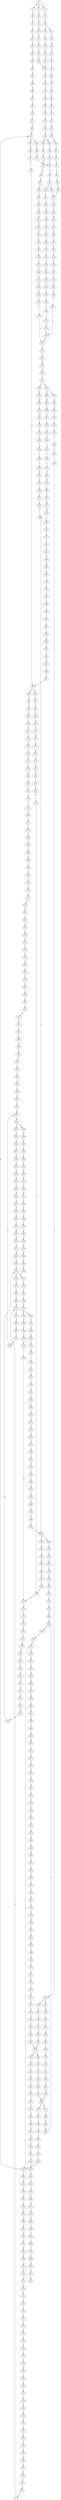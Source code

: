 strict digraph  {
	S0 -> S1 [ label = T ];
	S0 -> S2 [ label = G ];
	S0 -> S3 [ label = A ];
	S1 -> S4 [ label = C ];
	S2 -> S5 [ label = A ];
	S3 -> S6 [ label = A ];
	S4 -> S7 [ label = C ];
	S5 -> S8 [ label = C ];
	S6 -> S9 [ label = C ];
	S7 -> S10 [ label = T ];
	S8 -> S11 [ label = G ];
	S8 -> S12 [ label = C ];
	S9 -> S13 [ label = C ];
	S10 -> S14 [ label = G ];
	S11 -> S15 [ label = C ];
	S12 -> S16 [ label = C ];
	S13 -> S17 [ label = C ];
	S14 -> S18 [ label = G ];
	S15 -> S19 [ label = G ];
	S16 -> S20 [ label = G ];
	S17 -> S21 [ label = G ];
	S18 -> S22 [ label = C ];
	S19 -> S23 [ label = C ];
	S20 -> S24 [ label = T ];
	S21 -> S25 [ label = T ];
	S22 -> S26 [ label = C ];
	S23 -> S27 [ label = C ];
	S24 -> S28 [ label = C ];
	S25 -> S29 [ label = C ];
	S26 -> S30 [ label = T ];
	S27 -> S31 [ label = T ];
	S28 -> S32 [ label = T ];
	S29 -> S32 [ label = T ];
	S30 -> S33 [ label = G ];
	S31 -> S34 [ label = C ];
	S32 -> S35 [ label = C ];
	S33 -> S36 [ label = G ];
	S34 -> S37 [ label = G ];
	S35 -> S38 [ label = G ];
	S36 -> S39 [ label = G ];
	S37 -> S40 [ label = G ];
	S38 -> S41 [ label = G ];
	S39 -> S42 [ label = T ];
	S40 -> S43 [ label = G ];
	S41 -> S44 [ label = C ];
	S42 -> S45 [ label = C ];
	S43 -> S46 [ label = C ];
	S44 -> S47 [ label = A ];
	S45 -> S48 [ label = C ];
	S46 -> S49 [ label = T ];
	S47 -> S50 [ label = C ];
	S48 -> S51 [ label = C ];
	S49 -> S52 [ label = C ];
	S50 -> S53 [ label = C ];
	S51 -> S54 [ label = G ];
	S52 -> S55 [ label = A ];
	S53 -> S56 [ label = G ];
	S54 -> S57 [ label = A ];
	S55 -> S58 [ label = C ];
	S56 -> S59 [ label = A ];
	S57 -> S60 [ label = G ];
	S57 -> S61 [ label = A ];
	S58 -> S62 [ label = G ];
	S59 -> S63 [ label = G ];
	S59 -> S64 [ label = A ];
	S60 -> S65 [ label = T ];
	S61 -> S66 [ label = G ];
	S62 -> S67 [ label = T ];
	S63 -> S68 [ label = T ];
	S64 -> S69 [ label = T ];
	S65 -> S70 [ label = C ];
	S66 -> S71 [ label = T ];
	S67 -> S72 [ label = C ];
	S68 -> S73 [ label = C ];
	S69 -> S74 [ label = G ];
	S70 -> S75 [ label = C ];
	S71 -> S76 [ label = C ];
	S72 -> S77 [ label = C ];
	S73 -> S75 [ label = C ];
	S74 -> S78 [ label = T ];
	S75 -> S79 [ label = A ];
	S76 -> S80 [ label = G ];
	S77 -> S81 [ label = A ];
	S78 -> S82 [ label = A ];
	S79 -> S83 [ label = G ];
	S80 -> S84 [ label = C ];
	S80 -> S85 [ label = A ];
	S81 -> S86 [ label = G ];
	S82 -> S87 [ label = G ];
	S83 -> S88 [ label = T ];
	S83 -> S89 [ label = C ];
	S84 -> S90 [ label = G ];
	S85 -> S91 [ label = G ];
	S86 -> S92 [ label = C ];
	S87 -> S93 [ label = T ];
	S88 -> S94 [ label = A ];
	S89 -> S95 [ label = T ];
	S90 -> S96 [ label = G ];
	S91 -> S97 [ label = G ];
	S92 -> S95 [ label = T ];
	S93 -> S98 [ label = T ];
	S94 -> S99 [ label = G ];
	S95 -> S100 [ label = T ];
	S96 -> S101 [ label = C ];
	S97 -> S102 [ label = T ];
	S98 -> S103 [ label = T ];
	S99 -> S104 [ label = G ];
	S100 -> S105 [ label = C ];
	S101 -> S106 [ label = T ];
	S102 -> S107 [ label = A ];
	S103 -> S108 [ label = C ];
	S104 -> S109 [ label = G ];
	S105 -> S110 [ label = A ];
	S106 -> S111 [ label = A ];
	S107 -> S112 [ label = T ];
	S108 -> S113 [ label = A ];
	S109 -> S114 [ label = T ];
	S110 -> S115 [ label = C ];
	S111 -> S116 [ label = T ];
	S112 -> S117 [ label = A ];
	S113 -> S118 [ label = C ];
	S114 -> S119 [ label = C ];
	S115 -> S120 [ label = G ];
	S116 -> S121 [ label = A ];
	S117 -> S122 [ label = A ];
	S118 -> S123 [ label = T ];
	S119 -> S124 [ label = A ];
	S120 -> S125 [ label = C ];
	S121 -> S126 [ label = G ];
	S122 -> S127 [ label = G ];
	S123 -> S128 [ label = C ];
	S124 -> S129 [ label = C ];
	S125 -> S130 [ label = C ];
	S126 -> S131 [ label = T ];
	S127 -> S132 [ label = T ];
	S128 -> S133 [ label = C ];
	S129 -> S134 [ label = T ];
	S130 -> S135 [ label = C ];
	S131 -> S136 [ label = A ];
	S132 -> S137 [ label = C ];
	S133 -> S138 [ label = T ];
	S134 -> S139 [ label = C ];
	S135 -> S140 [ label = T ];
	S136 -> S141 [ label = G ];
	S137 -> S142 [ label = G ];
	S138 -> S143 [ label = T ];
	S139 -> S144 [ label = G ];
	S140 -> S145 [ label = T ];
	S141 -> S146 [ label = C ];
	S142 -> S147 [ label = T ];
	S143 -> S148 [ label = T ];
	S144 -> S149 [ label = C ];
	S145 -> S150 [ label = C ];
	S146 -> S151 [ label = C ];
	S147 -> S152 [ label = G ];
	S148 -> S153 [ label = C ];
	S149 -> S154 [ label = T ];
	S150 -> S155 [ label = A ];
	S151 -> S156 [ label = G ];
	S152 -> S157 [ label = G ];
	S153 -> S158 [ label = A ];
	S154 -> S159 [ label = T ];
	S155 -> S160 [ label = T ];
	S156 -> S161 [ label = A ];
	S157 -> S162 [ label = T ];
	S158 -> S163 [ label = T ];
	S159 -> S164 [ label = C ];
	S160 -> S165 [ label = C ];
	S161 -> S166 [ label = A ];
	S162 -> S167 [ label = A ];
	S163 -> S168 [ label = C ];
	S164 -> S169 [ label = A ];
	S165 -> S170 [ label = C ];
	S166 -> S171 [ label = A ];
	S167 -> S172 [ label = C ];
	S168 -> S173 [ label = C ];
	S169 -> S174 [ label = T ];
	S170 -> S175 [ label = A ];
	S171 -> S176 [ label = C ];
	S172 -> S177 [ label = C ];
	S173 -> S175 [ label = A ];
	S174 -> S178 [ label = C ];
	S175 -> S179 [ label = G ];
	S176 -> S180 [ label = C ];
	S177 -> S181 [ label = G ];
	S178 -> S170 [ label = C ];
	S179 -> S182 [ label = A ];
	S180 -> S183 [ label = C ];
	S181 -> S184 [ label = G ];
	S182 -> S185 [ label = A ];
	S183 -> S186 [ label = C ];
	S184 -> S187 [ label = T ];
	S185 -> S188 [ label = C ];
	S186 -> S189 [ label = G ];
	S187 -> S190 [ label = G ];
	S188 -> S191 [ label = C ];
	S189 -> S192 [ label = A ];
	S190 -> S193 [ label = G ];
	S191 -> S194 [ label = A ];
	S191 -> S195 [ label = G ];
	S192 -> S196 [ label = C ];
	S193 -> S197 [ label = T ];
	S194 -> S198 [ label = G ];
	S194 -> S199 [ label = C ];
	S195 -> S200 [ label = G ];
	S196 -> S201 [ label = T ];
	S197 -> S202 [ label = T ];
	S198 -> S203 [ label = A ];
	S199 -> S204 [ label = C ];
	S200 -> S205 [ label = A ];
	S201 -> S206 [ label = A ];
	S202 -> S207 [ label = A ];
	S203 -> S208 [ label = C ];
	S204 -> S209 [ label = A ];
	S205 -> S210 [ label = C ];
	S206 -> S211 [ label = G ];
	S207 -> S212 [ label = G ];
	S208 -> S213 [ label = T ];
	S209 -> S214 [ label = C ];
	S210 -> S215 [ label = G ];
	S211 -> S216 [ label = A ];
	S212 -> S217 [ label = A ];
	S213 -> S218 [ label = C ];
	S214 -> S219 [ label = C ];
	S215 -> S220 [ label = C ];
	S216 -> S221 [ label = A ];
	S217 -> S222 [ label = A ];
	S218 -> S223 [ label = C ];
	S219 -> S224 [ label = C ];
	S220 -> S225 [ label = C ];
	S221 -> S226 [ label = T ];
	S222 -> S227 [ label = G ];
	S223 -> S228 [ label = C ];
	S224 -> S229 [ label = C ];
	S225 -> S230 [ label = C ];
	S226 -> S231 [ label = C ];
	S227 -> S232 [ label = G ];
	S228 -> S233 [ label = A ];
	S229 -> S234 [ label = T ];
	S230 -> S235 [ label = A ];
	S231 -> S236 [ label = G ];
	S232 -> S237 [ label = G ];
	S233 -> S238 [ label = T ];
	S234 -> S239 [ label = T ];
	S235 -> S240 [ label = T ];
	S236 -> S241 [ label = G ];
	S237 -> S242 [ label = G ];
	S238 -> S243 [ label = C ];
	S239 -> S244 [ label = C ];
	S240 -> S245 [ label = C ];
	S241 -> S246 [ label = G ];
	S242 -> S247 [ label = T ];
	S242 -> S248 [ label = G ];
	S243 -> S249 [ label = T ];
	S244 -> S250 [ label = C ];
	S244 -> S251 [ label = G ];
	S245 -> S252 [ label = G ];
	S246 -> S253 [ label = T ];
	S247 -> S254 [ label = C ];
	S248 -> S255 [ label = T ];
	S249 -> S256 [ label = G ];
	S250 -> S257 [ label = T ];
	S251 -> S258 [ label = A ];
	S252 -> S259 [ label = T ];
	S253 -> S260 [ label = A ];
	S254 -> S261 [ label = T ];
	S255 -> S262 [ label = C ];
	S256 -> S263 [ label = C ];
	S257 -> S264 [ label = G ];
	S258 -> S265 [ label = T ];
	S259 -> S266 [ label = C ];
	S260 -> S267 [ label = T ];
	S261 -> S268 [ label = C ];
	S262 -> S269 [ label = C ];
	S263 -> S270 [ label = C ];
	S264 -> S271 [ label = T ];
	S265 -> S272 [ label = C ];
	S266 -> S273 [ label = C ];
	S267 -> S274 [ label = C ];
	S268 -> S275 [ label = T ];
	S269 -> S276 [ label = G ];
	S270 -> S277 [ label = A ];
	S271 -> S278 [ label = C ];
	S272 -> S279 [ label = G ];
	S273 -> S280 [ label = T ];
	S274 -> S281 [ label = C ];
	S275 -> S282 [ label = C ];
	S276 -> S283 [ label = C ];
	S276 -> S284 [ label = T ];
	S277 -> S285 [ label = G ];
	S278 -> S286 [ label = C ];
	S279 -> S287 [ label = T ];
	S280 -> S288 [ label = C ];
	S281 -> S289 [ label = C ];
	S282 -> S290 [ label = G ];
	S283 -> S291 [ label = C ];
	S284 -> S292 [ label = C ];
	S285 -> S293 [ label = T ];
	S286 -> S294 [ label = T ];
	S287 -> S295 [ label = T ];
	S288 -> S296 [ label = T ];
	S289 -> S297 [ label = G ];
	S290 -> S298 [ label = T ];
	S291 -> S299 [ label = G ];
	S292 -> S300 [ label = G ];
	S293 -> S301 [ label = C ];
	S294 -> S302 [ label = A ];
	S294 -> S303 [ label = T ];
	S295 -> S304 [ label = T ];
	S296 -> S305 [ label = T ];
	S296 -> S306 [ label = G ];
	S297 -> S307 [ label = A ];
	S298 -> S308 [ label = G ];
	S299 -> S309 [ label = G ];
	S300 -> S310 [ label = G ];
	S301 -> S311 [ label = G ];
	S302 -> S312 [ label = C ];
	S303 -> S313 [ label = G ];
	S304 -> S314 [ label = G ];
	S305 -> S315 [ label = C ];
	S306 -> S316 [ label = T ];
	S307 -> S317 [ label = A ];
	S308 -> S318 [ label = G ];
	S309 -> S319 [ label = A ];
	S310 -> S320 [ label = A ];
	S311 -> S321 [ label = T ];
	S312 -> S322 [ label = T ];
	S313 -> S323 [ label = T ];
	S314 -> S324 [ label = T ];
	S315 -> S325 [ label = T ];
	S316 -> S326 [ label = C ];
	S317 -> S327 [ label = A ];
	S318 -> S328 [ label = T ];
	S319 -> S329 [ label = A ];
	S320 -> S330 [ label = A ];
	S321 -> S331 [ label = A ];
	S322 -> S332 [ label = A ];
	S323 -> S333 [ label = A ];
	S324 -> S334 [ label = A ];
	S325 -> S335 [ label = C ];
	S326 -> S336 [ label = G ];
	S327 -> S337 [ label = G ];
	S328 -> S167 [ label = A ];
	S329 -> S338 [ label = C ];
	S330 -> S339 [ label = C ];
	S331 -> S340 [ label = A ];
	S332 -> S341 [ label = C ];
	S333 -> S342 [ label = G ];
	S334 -> S343 [ label = G ];
	S335 -> S344 [ label = G ];
	S336 -> S345 [ label = T ];
	S337 -> S346 [ label = T ];
	S338 -> S347 [ label = T ];
	S339 -> S348 [ label = A ];
	S339 -> S349 [ label = T ];
	S340 -> S350 [ label = G ];
	S341 -> S351 [ label = C ];
	S342 -> S352 [ label = G ];
	S343 -> S353 [ label = G ];
	S344 -> S354 [ label = G ];
	S345 -> S355 [ label = G ];
	S346 -> S356 [ label = G ];
	S347 -> S357 [ label = G ];
	S348 -> S358 [ label = G ];
	S349 -> S359 [ label = A ];
	S350 -> S360 [ label = A ];
	S351 -> S361 [ label = A ];
	S352 -> S362 [ label = A ];
	S353 -> S362 [ label = A ];
	S354 -> S363 [ label = A ];
	S355 -> S364 [ label = G ];
	S356 -> S365 [ label = T ];
	S357 -> S366 [ label = C ];
	S358 -> S367 [ label = G ];
	S359 -> S368 [ label = C ];
	S360 -> S369 [ label = C ];
	S361 -> S370 [ label = G ];
	S362 -> S371 [ label = G ];
	S362 -> S372 [ label = A ];
	S363 -> S373 [ label = G ];
	S364 -> S162 [ label = T ];
	S365 -> S374 [ label = C ];
	S366 -> S375 [ label = A ];
	S367 -> S376 [ label = A ];
	S368 -> S377 [ label = A ];
	S369 -> S378 [ label = G ];
	S370 -> S379 [ label = G ];
	S371 -> S380 [ label = A ];
	S372 -> S381 [ label = A ];
	S373 -> S382 [ label = A ];
	S374 -> S383 [ label = G ];
	S375 -> S384 [ label = A ];
	S376 -> S385 [ label = A ];
	S377 -> S386 [ label = A ];
	S378 -> S387 [ label = G ];
	S379 -> S388 [ label = A ];
	S380 -> S389 [ label = G ];
	S381 -> S390 [ label = G ];
	S382 -> S391 [ label = G ];
	S383 -> S392 [ label = T ];
	S384 -> S393 [ label = C ];
	S385 -> S394 [ label = T ];
	S386 -> S395 [ label = C ];
	S387 -> S396 [ label = C ];
	S388 -> S397 [ label = G ];
	S389 -> S398 [ label = G ];
	S390 -> S399 [ label = G ];
	S391 -> S400 [ label = G ];
	S392 -> S401 [ label = C ];
	S393 -> S402 [ label = C ];
	S394 -> S403 [ label = A ];
	S395 -> S404 [ label = G ];
	S396 -> S405 [ label = T ];
	S397 -> S406 [ label = A ];
	S398 -> S407 [ label = T ];
	S399 -> S408 [ label = T ];
	S400 -> S407 [ label = T ];
	S401 -> S409 [ label = G ];
	S402 -> S410 [ label = A ];
	S403 -> S411 [ label = G ];
	S404 -> S412 [ label = A ];
	S405 -> S413 [ label = C ];
	S406 -> S414 [ label = G ];
	S407 -> S415 [ label = C ];
	S408 -> S416 [ label = C ];
	S409 -> S417 [ label = G ];
	S410 -> S418 [ label = G ];
	S411 -> S419 [ label = T ];
	S412 -> S420 [ label = A ];
	S413 -> S421 [ label = T ];
	S414 -> S422 [ label = T ];
	S415 -> S423 [ label = C ];
	S416 -> S424 [ label = C ];
	S417 -> S425 [ label = A ];
	S418 -> S426 [ label = A ];
	S419 -> S427 [ label = C ];
	S420 -> S428 [ label = A ];
	S421 -> S429 [ label = C ];
	S422 -> S430 [ label = C ];
	S423 -> S431 [ label = C ];
	S424 -> S432 [ label = C ];
	S425 -> S330 [ label = A ];
	S426 -> S433 [ label = A ];
	S427 -> S434 [ label = T ];
	S428 -> S435 [ label = A ];
	S429 -> S436 [ label = G ];
	S430 -> S437 [ label = A ];
	S431 -> S438 [ label = A ];
	S431 -> S439 [ label = G ];
	S432 -> S439 [ label = G ];
	S433 -> S440 [ label = C ];
	S434 -> S441 [ label = C ];
	S435 -> S442 [ label = C ];
	S436 -> S443 [ label = A ];
	S437 -> S444 [ label = G ];
	S438 -> S445 [ label = G ];
	S439 -> S446 [ label = G ];
	S439 -> S57 [ label = A ];
	S440 -> S447 [ label = A ];
	S441 -> S448 [ label = T ];
	S442 -> S449 [ label = A ];
	S443 -> S450 [ label = A ];
	S444 -> S451 [ label = G ];
	S445 -> S452 [ label = A ];
	S446 -> S453 [ label = A ];
	S447 -> S454 [ label = G ];
	S448 -> S455 [ label = C ];
	S449 -> S456 [ label = G ];
	S450 -> S457 [ label = G ];
	S451 -> S458 [ label = A ];
	S452 -> S459 [ label = G ];
	S453 -> S460 [ label = G ];
	S454 -> S461 [ label = C ];
	S455 -> S462 [ label = T ];
	S456 -> S463 [ label = A ];
	S457 -> S464 [ label = T ];
	S458 -> S465 [ label = C ];
	S459 -> S466 [ label = C ];
	S460 -> S467 [ label = G ];
	S461 -> S468 [ label = C ];
	S462 -> S469 [ label = G ];
	S463 -> S470 [ label = A ];
	S464 -> S471 [ label = C ];
	S465 -> S472 [ label = C ];
	S466 -> S473 [ label = C ];
	S467 -> S474 [ label = C ];
	S468 -> S475 [ label = G ];
	S469 -> S476 [ label = A ];
	S470 -> S477 [ label = G ];
	S471 -> S80 [ label = G ];
	S472 -> S478 [ label = A ];
	S473 -> S479 [ label = A ];
	S474 -> S480 [ label = G ];
	S475 -> S481 [ label = T ];
	S476 -> S482 [ label = G ];
	S477 -> S483 [ label = G ];
	S478 -> S484 [ label = G ];
	S479 -> S485 [ label = C ];
	S480 -> S486 [ label = T ];
	S481 -> S487 [ label = C ];
	S482 -> S488 [ label = T ];
	S483 -> S489 [ label = G ];
	S484 -> S490 [ label = T ];
	S485 -> S491 [ label = G ];
	S486 -> S492 [ label = G ];
	S487 -> S493 [ label = C ];
	S488 -> S494 [ label = A ];
	S489 -> S242 [ label = G ];
	S490 -> S495 [ label = C ];
	S491 -> S496 [ label = G ];
	S492 -> S497 [ label = G ];
	S493 -> S498 [ label = T ];
	S495 -> S499 [ label = T ];
	S496 -> S500 [ label = T ];
	S497 -> S501 [ label = T ];
	S498 -> S502 [ label = C ];
	S499 -> S503 [ label = C ];
	S500 -> S504 [ label = T ];
	S501 -> S505 [ label = A ];
	S502 -> S296 [ label = T ];
	S503 -> S506 [ label = T ];
	S504 -> S507 [ label = A ];
	S505 -> S508 [ label = T ];
	S506 -> S509 [ label = G ];
	S507 -> S510 [ label = C ];
	S508 -> S511 [ label = G ];
	S509 -> S512 [ label = T ];
	S510 -> S513 [ label = T ];
	S511 -> S514 [ label = A ];
	S512 -> S515 [ label = A ];
	S513 -> S516 [ label = G ];
	S514 -> S517 [ label = G ];
	S516 -> S518 [ label = C ];
	S517 -> S519 [ label = C ];
	S518 -> S520 [ label = A ];
	S519 -> S521 [ label = G ];
	S520 -> S522 [ label = G ];
	S521 -> S523 [ label = G ];
	S522 -> S524 [ label = A ];
	S523 -> S525 [ label = T ];
	S524 -> S526 [ label = C ];
	S525 -> S527 [ label = C ];
	S526 -> S528 [ label = G ];
	S527 -> S529 [ label = G ];
	S528 -> S530 [ label = G ];
	S529 -> S531 [ label = C ];
	S530 -> S532 [ label = A ];
	S531 -> S533 [ label = A ];
	S532 -> S534 [ label = C ];
	S533 -> S535 [ label = C ];
	S534 -> S536 [ label = A ];
	S535 -> S537 [ label = G ];
	S536 -> S538 [ label = C ];
	S537 -> S539 [ label = C ];
	S538 -> S540 [ label = A ];
	S539 -> S541 [ label = G ];
	S540 -> S542 [ label = C ];
	S541 -> S543 [ label = C ];
	S542 -> S544 [ label = C ];
	S543 -> S545 [ label = G ];
	S544 -> S546 [ label = T ];
	S545 -> S547 [ label = G ];
	S546 -> S548 [ label = C ];
	S547 -> S549 [ label = C ];
	S548 -> S550 [ label = T ];
	S549 -> S551 [ label = T ];
	S550 -> S552 [ label = A ];
	S551 -> S553 [ label = G ];
	S552 -> S554 [ label = G ];
	S553 -> S555 [ label = G ];
	S554 -> S556 [ label = A ];
	S555 -> S557 [ label = A ];
	S556 -> S558 [ label = A ];
	S557 -> S559 [ label = A ];
	S558 -> S560 [ label = C ];
	S559 -> S561 [ label = T ];
	S560 -> S562 [ label = G ];
	S561 -> S563 [ label = G ];
	S562 -> S564 [ label = A ];
	S563 -> S565 [ label = G ];
	S564 -> S566 [ label = G ];
	S565 -> S567 [ label = G ];
	S566 -> S568 [ label = G ];
	S567 -> S569 [ label = G ];
	S568 -> S570 [ label = T ];
	S569 -> S571 [ label = T ];
	S570 -> S572 [ label = G ];
	S571 -> S573 [ label = C ];
	S572 -> S574 [ label = T ];
	S573 -> S575 [ label = C ];
	S574 -> S576 [ label = C ];
	S575 -> S276 [ label = G ];
	S576 -> S577 [ label = C ];
	S577 -> S578 [ label = C ];
	S578 -> S579 [ label = T ];
	S579 -> S580 [ label = G ];
	S580 -> S581 [ label = T ];
	S581 -> S582 [ label = C ];
	S582 -> S583 [ label = C ];
	S583 -> S294 [ label = T ];
}
